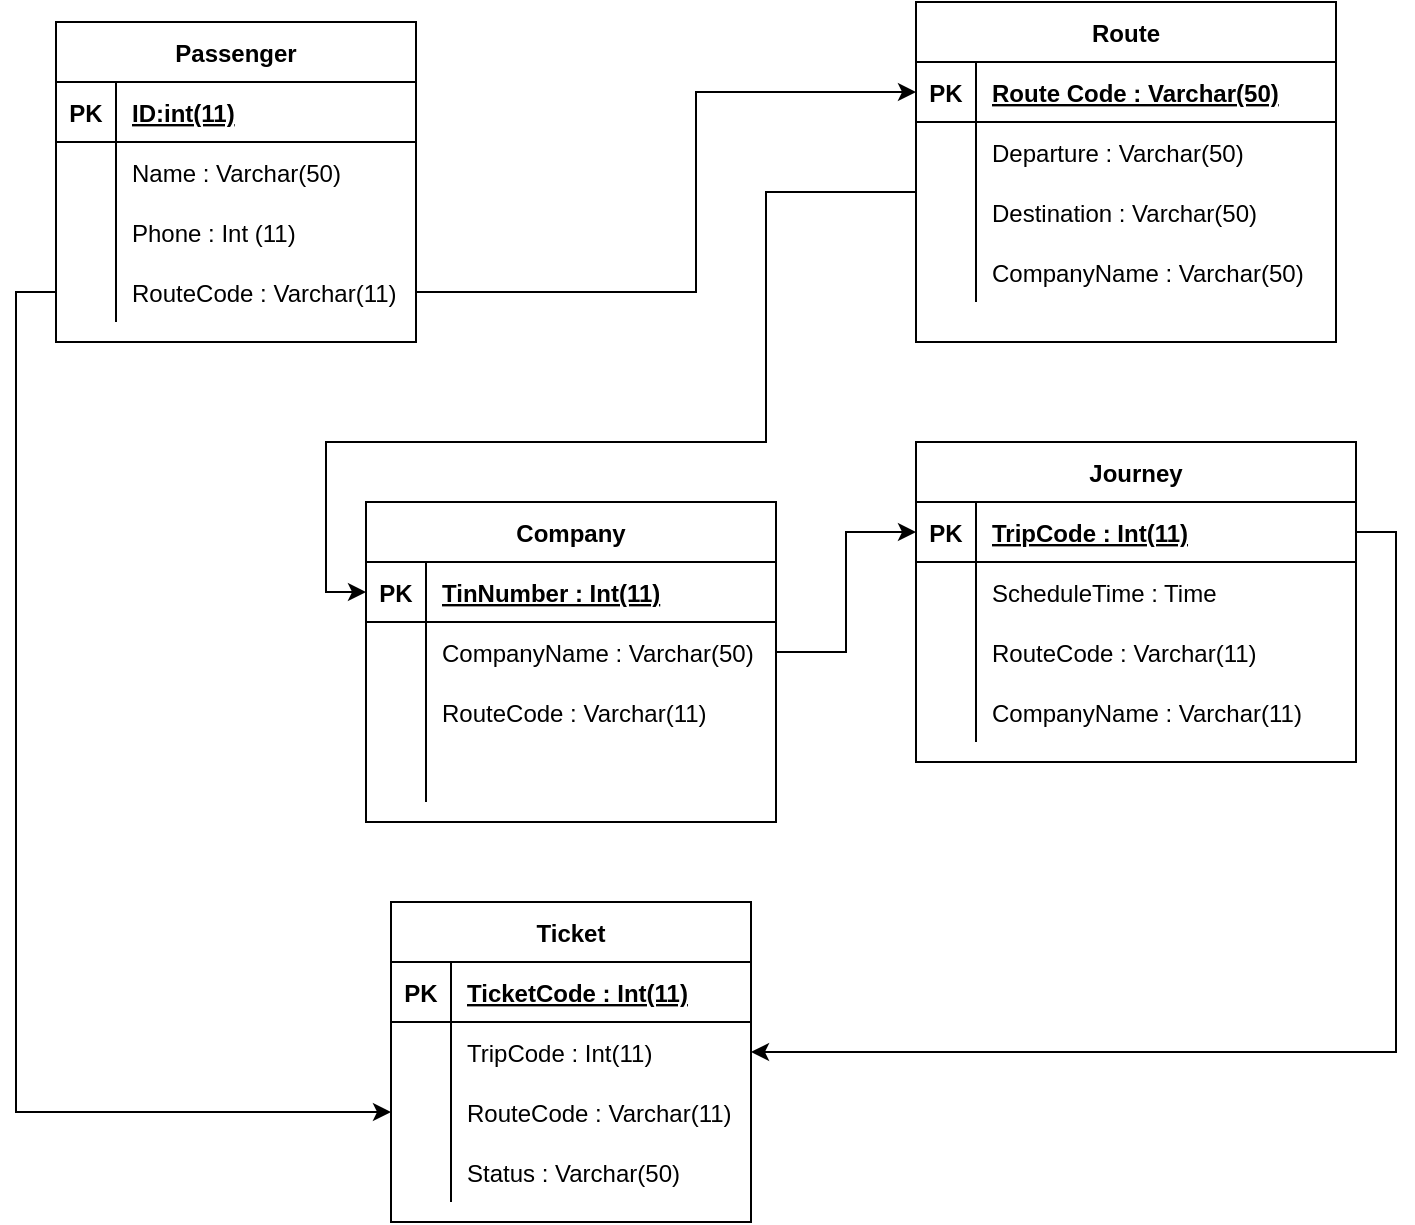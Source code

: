 <mxfile version="14.6.13" type="github">
  <diagram id="k3ZTsZZ2fHjCqm_ODI6S" name="Page-1">
    <mxGraphModel dx="1360" dy="598" grid="1" gridSize="10" guides="1" tooltips="1" connect="1" arrows="1" fold="1" page="1" pageScale="1" pageWidth="2339" pageHeight="3300" math="0" shadow="0">
      <root>
        <mxCell id="0" />
        <mxCell id="1" parent="0" />
        <mxCell id="_PAfrLWKHHTyLRyNxyh0-1" value="Passenger" style="shape=table;startSize=30;container=1;collapsible=1;childLayout=tableLayout;fixedRows=1;rowLines=0;fontStyle=1;align=center;resizeLast=1;" parent="1" vertex="1">
          <mxGeometry x="265" y="130" width="180" height="160" as="geometry" />
        </mxCell>
        <mxCell id="_PAfrLWKHHTyLRyNxyh0-2" value="" style="shape=partialRectangle;collapsible=0;dropTarget=0;pointerEvents=0;fillColor=none;top=0;left=0;bottom=1;right=0;points=[[0,0.5],[1,0.5]];portConstraint=eastwest;" parent="_PAfrLWKHHTyLRyNxyh0-1" vertex="1">
          <mxGeometry y="30" width="180" height="30" as="geometry" />
        </mxCell>
        <mxCell id="_PAfrLWKHHTyLRyNxyh0-3" value="PK" style="shape=partialRectangle;connectable=0;fillColor=none;top=0;left=0;bottom=0;right=0;fontStyle=1;overflow=hidden;" parent="_PAfrLWKHHTyLRyNxyh0-2" vertex="1">
          <mxGeometry width="30" height="30" as="geometry" />
        </mxCell>
        <mxCell id="_PAfrLWKHHTyLRyNxyh0-4" value="ID:int(11)" style="shape=partialRectangle;connectable=0;fillColor=none;top=0;left=0;bottom=0;right=0;align=left;spacingLeft=6;fontStyle=5;overflow=hidden;" parent="_PAfrLWKHHTyLRyNxyh0-2" vertex="1">
          <mxGeometry x="30" width="150" height="30" as="geometry" />
        </mxCell>
        <mxCell id="_PAfrLWKHHTyLRyNxyh0-5" value="" style="shape=partialRectangle;collapsible=0;dropTarget=0;pointerEvents=0;fillColor=none;top=0;left=0;bottom=0;right=0;points=[[0,0.5],[1,0.5]];portConstraint=eastwest;" parent="_PAfrLWKHHTyLRyNxyh0-1" vertex="1">
          <mxGeometry y="60" width="180" height="30" as="geometry" />
        </mxCell>
        <mxCell id="_PAfrLWKHHTyLRyNxyh0-6" value="" style="shape=partialRectangle;connectable=0;fillColor=none;top=0;left=0;bottom=0;right=0;editable=1;overflow=hidden;" parent="_PAfrLWKHHTyLRyNxyh0-5" vertex="1">
          <mxGeometry width="30" height="30" as="geometry" />
        </mxCell>
        <mxCell id="_PAfrLWKHHTyLRyNxyh0-7" value="Name : Varchar(50)" style="shape=partialRectangle;connectable=0;fillColor=none;top=0;left=0;bottom=0;right=0;align=left;spacingLeft=6;overflow=hidden;" parent="_PAfrLWKHHTyLRyNxyh0-5" vertex="1">
          <mxGeometry x="30" width="150" height="30" as="geometry" />
        </mxCell>
        <mxCell id="_PAfrLWKHHTyLRyNxyh0-8" value="" style="shape=partialRectangle;collapsible=0;dropTarget=0;pointerEvents=0;fillColor=none;top=0;left=0;bottom=0;right=0;points=[[0,0.5],[1,0.5]];portConstraint=eastwest;" parent="_PAfrLWKHHTyLRyNxyh0-1" vertex="1">
          <mxGeometry y="90" width="180" height="30" as="geometry" />
        </mxCell>
        <mxCell id="_PAfrLWKHHTyLRyNxyh0-9" value="" style="shape=partialRectangle;connectable=0;fillColor=none;top=0;left=0;bottom=0;right=0;editable=1;overflow=hidden;" parent="_PAfrLWKHHTyLRyNxyh0-8" vertex="1">
          <mxGeometry width="30" height="30" as="geometry" />
        </mxCell>
        <mxCell id="_PAfrLWKHHTyLRyNxyh0-10" value="Phone : Int (11)" style="shape=partialRectangle;connectable=0;fillColor=none;top=0;left=0;bottom=0;right=0;align=left;spacingLeft=6;overflow=hidden;" parent="_PAfrLWKHHTyLRyNxyh0-8" vertex="1">
          <mxGeometry x="30" width="150" height="30" as="geometry" />
        </mxCell>
        <mxCell id="_PAfrLWKHHTyLRyNxyh0-11" value="" style="shape=partialRectangle;collapsible=0;dropTarget=0;pointerEvents=0;fillColor=none;top=0;left=0;bottom=0;right=0;points=[[0,0.5],[1,0.5]];portConstraint=eastwest;" parent="_PAfrLWKHHTyLRyNxyh0-1" vertex="1">
          <mxGeometry y="120" width="180" height="30" as="geometry" />
        </mxCell>
        <mxCell id="_PAfrLWKHHTyLRyNxyh0-12" value="" style="shape=partialRectangle;connectable=0;fillColor=none;top=0;left=0;bottom=0;right=0;editable=1;overflow=hidden;" parent="_PAfrLWKHHTyLRyNxyh0-11" vertex="1">
          <mxGeometry width="30" height="30" as="geometry" />
        </mxCell>
        <mxCell id="_PAfrLWKHHTyLRyNxyh0-13" value="RouteCode : Varchar(11)" style="shape=partialRectangle;connectable=0;fillColor=none;top=0;left=0;bottom=0;right=0;align=left;spacingLeft=6;overflow=hidden;" parent="_PAfrLWKHHTyLRyNxyh0-11" vertex="1">
          <mxGeometry x="30" width="150" height="30" as="geometry" />
        </mxCell>
        <mxCell id="_PAfrLWKHHTyLRyNxyh0-14" value="Route" style="shape=table;startSize=30;container=1;collapsible=1;childLayout=tableLayout;fixedRows=1;rowLines=0;fontStyle=1;align=center;resizeLast=1;" parent="1" vertex="1">
          <mxGeometry x="695" y="120" width="210" height="170" as="geometry" />
        </mxCell>
        <mxCell id="_PAfrLWKHHTyLRyNxyh0-15" value="" style="shape=partialRectangle;collapsible=0;dropTarget=0;pointerEvents=0;fillColor=none;top=0;left=0;bottom=1;right=0;points=[[0,0.5],[1,0.5]];portConstraint=eastwest;" parent="_PAfrLWKHHTyLRyNxyh0-14" vertex="1">
          <mxGeometry y="30" width="210" height="30" as="geometry" />
        </mxCell>
        <mxCell id="_PAfrLWKHHTyLRyNxyh0-16" value="PK" style="shape=partialRectangle;connectable=0;fillColor=none;top=0;left=0;bottom=0;right=0;fontStyle=1;overflow=hidden;" parent="_PAfrLWKHHTyLRyNxyh0-15" vertex="1">
          <mxGeometry width="30" height="30" as="geometry" />
        </mxCell>
        <mxCell id="_PAfrLWKHHTyLRyNxyh0-17" value="Route Code : Varchar(50)" style="shape=partialRectangle;connectable=0;fillColor=none;top=0;left=0;bottom=0;right=0;align=left;spacingLeft=6;fontStyle=5;overflow=hidden;" parent="_PAfrLWKHHTyLRyNxyh0-15" vertex="1">
          <mxGeometry x="30" width="180" height="30" as="geometry" />
        </mxCell>
        <mxCell id="_PAfrLWKHHTyLRyNxyh0-18" value="" style="shape=partialRectangle;collapsible=0;dropTarget=0;pointerEvents=0;fillColor=none;top=0;left=0;bottom=0;right=0;points=[[0,0.5],[1,0.5]];portConstraint=eastwest;" parent="_PAfrLWKHHTyLRyNxyh0-14" vertex="1">
          <mxGeometry y="60" width="210" height="30" as="geometry" />
        </mxCell>
        <mxCell id="_PAfrLWKHHTyLRyNxyh0-19" value="" style="shape=partialRectangle;connectable=0;fillColor=none;top=0;left=0;bottom=0;right=0;editable=1;overflow=hidden;" parent="_PAfrLWKHHTyLRyNxyh0-18" vertex="1">
          <mxGeometry width="30" height="30" as="geometry" />
        </mxCell>
        <mxCell id="_PAfrLWKHHTyLRyNxyh0-20" value="Departure : Varchar(50)" style="shape=partialRectangle;connectable=0;fillColor=none;top=0;left=0;bottom=0;right=0;align=left;spacingLeft=6;overflow=hidden;" parent="_PAfrLWKHHTyLRyNxyh0-18" vertex="1">
          <mxGeometry x="30" width="180" height="30" as="geometry" />
        </mxCell>
        <mxCell id="_PAfrLWKHHTyLRyNxyh0-21" value="" style="shape=partialRectangle;collapsible=0;dropTarget=0;pointerEvents=0;fillColor=none;top=0;left=0;bottom=0;right=0;points=[[0,0.5],[1,0.5]];portConstraint=eastwest;" parent="_PAfrLWKHHTyLRyNxyh0-14" vertex="1">
          <mxGeometry y="90" width="210" height="30" as="geometry" />
        </mxCell>
        <mxCell id="_PAfrLWKHHTyLRyNxyh0-22" value="" style="shape=partialRectangle;connectable=0;fillColor=none;top=0;left=0;bottom=0;right=0;editable=1;overflow=hidden;" parent="_PAfrLWKHHTyLRyNxyh0-21" vertex="1">
          <mxGeometry width="30" height="30" as="geometry" />
        </mxCell>
        <mxCell id="_PAfrLWKHHTyLRyNxyh0-23" value="Destination : Varchar(50)" style="shape=partialRectangle;connectable=0;fillColor=none;top=0;left=0;bottom=0;right=0;align=left;spacingLeft=6;overflow=hidden;" parent="_PAfrLWKHHTyLRyNxyh0-21" vertex="1">
          <mxGeometry x="30" width="180" height="30" as="geometry" />
        </mxCell>
        <mxCell id="_PAfrLWKHHTyLRyNxyh0-24" value="" style="shape=partialRectangle;collapsible=0;dropTarget=0;pointerEvents=0;fillColor=none;top=0;left=0;bottom=0;right=0;points=[[0,0.5],[1,0.5]];portConstraint=eastwest;" parent="_PAfrLWKHHTyLRyNxyh0-14" vertex="1">
          <mxGeometry y="120" width="210" height="30" as="geometry" />
        </mxCell>
        <mxCell id="_PAfrLWKHHTyLRyNxyh0-25" value="" style="shape=partialRectangle;connectable=0;fillColor=none;top=0;left=0;bottom=0;right=0;editable=1;overflow=hidden;" parent="_PAfrLWKHHTyLRyNxyh0-24" vertex="1">
          <mxGeometry width="30" height="30" as="geometry" />
        </mxCell>
        <mxCell id="_PAfrLWKHHTyLRyNxyh0-26" value="CompanyName : Varchar(50)" style="shape=partialRectangle;connectable=0;fillColor=none;top=0;left=0;bottom=0;right=0;align=left;spacingLeft=6;overflow=hidden;" parent="_PAfrLWKHHTyLRyNxyh0-24" vertex="1">
          <mxGeometry x="30" width="180" height="30" as="geometry" />
        </mxCell>
        <mxCell id="_PAfrLWKHHTyLRyNxyh0-30" value="Company" style="shape=table;startSize=30;container=1;collapsible=1;childLayout=tableLayout;fixedRows=1;rowLines=0;fontStyle=1;align=center;resizeLast=1;" parent="1" vertex="1">
          <mxGeometry x="420" y="370" width="205" height="160" as="geometry" />
        </mxCell>
        <mxCell id="_PAfrLWKHHTyLRyNxyh0-31" value="" style="shape=partialRectangle;collapsible=0;dropTarget=0;pointerEvents=0;fillColor=none;top=0;left=0;bottom=1;right=0;points=[[0,0.5],[1,0.5]];portConstraint=eastwest;" parent="_PAfrLWKHHTyLRyNxyh0-30" vertex="1">
          <mxGeometry y="30" width="205" height="30" as="geometry" />
        </mxCell>
        <mxCell id="_PAfrLWKHHTyLRyNxyh0-32" value="PK" style="shape=partialRectangle;connectable=0;fillColor=none;top=0;left=0;bottom=0;right=0;fontStyle=1;overflow=hidden;" parent="_PAfrLWKHHTyLRyNxyh0-31" vertex="1">
          <mxGeometry width="30" height="30" as="geometry" />
        </mxCell>
        <mxCell id="_PAfrLWKHHTyLRyNxyh0-33" value="TinNumber : Int(11)" style="shape=partialRectangle;connectable=0;fillColor=none;top=0;left=0;bottom=0;right=0;align=left;spacingLeft=6;fontStyle=5;overflow=hidden;" parent="_PAfrLWKHHTyLRyNxyh0-31" vertex="1">
          <mxGeometry x="30" width="175" height="30" as="geometry" />
        </mxCell>
        <mxCell id="_PAfrLWKHHTyLRyNxyh0-34" value="" style="shape=partialRectangle;collapsible=0;dropTarget=0;pointerEvents=0;fillColor=none;top=0;left=0;bottom=0;right=0;points=[[0,0.5],[1,0.5]];portConstraint=eastwest;" parent="_PAfrLWKHHTyLRyNxyh0-30" vertex="1">
          <mxGeometry y="60" width="205" height="30" as="geometry" />
        </mxCell>
        <mxCell id="_PAfrLWKHHTyLRyNxyh0-35" value="" style="shape=partialRectangle;connectable=0;fillColor=none;top=0;left=0;bottom=0;right=0;editable=1;overflow=hidden;" parent="_PAfrLWKHHTyLRyNxyh0-34" vertex="1">
          <mxGeometry width="30" height="30" as="geometry" />
        </mxCell>
        <mxCell id="_PAfrLWKHHTyLRyNxyh0-36" value="CompanyName : Varchar(50)" style="shape=partialRectangle;connectable=0;fillColor=none;top=0;left=0;bottom=0;right=0;align=left;spacingLeft=6;overflow=hidden;" parent="_PAfrLWKHHTyLRyNxyh0-34" vertex="1">
          <mxGeometry x="30" width="175" height="30" as="geometry" />
        </mxCell>
        <mxCell id="_PAfrLWKHHTyLRyNxyh0-37" value="" style="shape=partialRectangle;collapsible=0;dropTarget=0;pointerEvents=0;fillColor=none;top=0;left=0;bottom=0;right=0;points=[[0,0.5],[1,0.5]];portConstraint=eastwest;" parent="_PAfrLWKHHTyLRyNxyh0-30" vertex="1">
          <mxGeometry y="90" width="205" height="30" as="geometry" />
        </mxCell>
        <mxCell id="_PAfrLWKHHTyLRyNxyh0-38" value="" style="shape=partialRectangle;connectable=0;fillColor=none;top=0;left=0;bottom=0;right=0;editable=1;overflow=hidden;" parent="_PAfrLWKHHTyLRyNxyh0-37" vertex="1">
          <mxGeometry width="30" height="30" as="geometry" />
        </mxCell>
        <mxCell id="_PAfrLWKHHTyLRyNxyh0-39" value="RouteCode : Varchar(11)" style="shape=partialRectangle;connectable=0;fillColor=none;top=0;left=0;bottom=0;right=0;align=left;spacingLeft=6;overflow=hidden;" parent="_PAfrLWKHHTyLRyNxyh0-37" vertex="1">
          <mxGeometry x="30" width="175" height="30" as="geometry" />
        </mxCell>
        <mxCell id="_PAfrLWKHHTyLRyNxyh0-40" value="" style="shape=partialRectangle;collapsible=0;dropTarget=0;pointerEvents=0;fillColor=none;top=0;left=0;bottom=0;right=0;points=[[0,0.5],[1,0.5]];portConstraint=eastwest;" parent="_PAfrLWKHHTyLRyNxyh0-30" vertex="1">
          <mxGeometry y="120" width="205" height="30" as="geometry" />
        </mxCell>
        <mxCell id="_PAfrLWKHHTyLRyNxyh0-41" value="" style="shape=partialRectangle;connectable=0;fillColor=none;top=0;left=0;bottom=0;right=0;editable=1;overflow=hidden;" parent="_PAfrLWKHHTyLRyNxyh0-40" vertex="1">
          <mxGeometry width="30" height="30" as="geometry" />
        </mxCell>
        <mxCell id="_PAfrLWKHHTyLRyNxyh0-42" value="" style="shape=partialRectangle;connectable=0;fillColor=none;top=0;left=0;bottom=0;right=0;align=left;spacingLeft=6;overflow=hidden;" parent="_PAfrLWKHHTyLRyNxyh0-40" vertex="1">
          <mxGeometry x="30" width="175" height="30" as="geometry" />
        </mxCell>
        <mxCell id="_PAfrLWKHHTyLRyNxyh0-43" value="Journey" style="shape=table;startSize=30;container=1;collapsible=1;childLayout=tableLayout;fixedRows=1;rowLines=0;fontStyle=1;align=center;resizeLast=1;" parent="1" vertex="1">
          <mxGeometry x="695" y="340" width="220" height="160" as="geometry" />
        </mxCell>
        <mxCell id="_PAfrLWKHHTyLRyNxyh0-44" value="" style="shape=partialRectangle;collapsible=0;dropTarget=0;pointerEvents=0;fillColor=none;top=0;left=0;bottom=1;right=0;points=[[0,0.5],[1,0.5]];portConstraint=eastwest;" parent="_PAfrLWKHHTyLRyNxyh0-43" vertex="1">
          <mxGeometry y="30" width="220" height="30" as="geometry" />
        </mxCell>
        <mxCell id="_PAfrLWKHHTyLRyNxyh0-45" value="PK" style="shape=partialRectangle;connectable=0;fillColor=none;top=0;left=0;bottom=0;right=0;fontStyle=1;overflow=hidden;" parent="_PAfrLWKHHTyLRyNxyh0-44" vertex="1">
          <mxGeometry width="30" height="30" as="geometry" />
        </mxCell>
        <mxCell id="_PAfrLWKHHTyLRyNxyh0-46" value="TripCode : Int(11)" style="shape=partialRectangle;connectable=0;fillColor=none;top=0;left=0;bottom=0;right=0;align=left;spacingLeft=6;fontStyle=5;overflow=hidden;" parent="_PAfrLWKHHTyLRyNxyh0-44" vertex="1">
          <mxGeometry x="30" width="190" height="30" as="geometry" />
        </mxCell>
        <mxCell id="_PAfrLWKHHTyLRyNxyh0-47" value="" style="shape=partialRectangle;collapsible=0;dropTarget=0;pointerEvents=0;fillColor=none;top=0;left=0;bottom=0;right=0;points=[[0,0.5],[1,0.5]];portConstraint=eastwest;" parent="_PAfrLWKHHTyLRyNxyh0-43" vertex="1">
          <mxGeometry y="60" width="220" height="30" as="geometry" />
        </mxCell>
        <mxCell id="_PAfrLWKHHTyLRyNxyh0-48" value="" style="shape=partialRectangle;connectable=0;fillColor=none;top=0;left=0;bottom=0;right=0;editable=1;overflow=hidden;" parent="_PAfrLWKHHTyLRyNxyh0-47" vertex="1">
          <mxGeometry width="30" height="30" as="geometry" />
        </mxCell>
        <mxCell id="_PAfrLWKHHTyLRyNxyh0-49" value="ScheduleTime : Time" style="shape=partialRectangle;connectable=0;fillColor=none;top=0;left=0;bottom=0;right=0;align=left;spacingLeft=6;overflow=hidden;" parent="_PAfrLWKHHTyLRyNxyh0-47" vertex="1">
          <mxGeometry x="30" width="190" height="30" as="geometry" />
        </mxCell>
        <mxCell id="_PAfrLWKHHTyLRyNxyh0-50" value="" style="shape=partialRectangle;collapsible=0;dropTarget=0;pointerEvents=0;fillColor=none;top=0;left=0;bottom=0;right=0;points=[[0,0.5],[1,0.5]];portConstraint=eastwest;" parent="_PAfrLWKHHTyLRyNxyh0-43" vertex="1">
          <mxGeometry y="90" width="220" height="30" as="geometry" />
        </mxCell>
        <mxCell id="_PAfrLWKHHTyLRyNxyh0-51" value="" style="shape=partialRectangle;connectable=0;fillColor=none;top=0;left=0;bottom=0;right=0;editable=1;overflow=hidden;" parent="_PAfrLWKHHTyLRyNxyh0-50" vertex="1">
          <mxGeometry width="30" height="30" as="geometry" />
        </mxCell>
        <mxCell id="_PAfrLWKHHTyLRyNxyh0-52" value="RouteCode : Varchar(11)" style="shape=partialRectangle;connectable=0;fillColor=none;top=0;left=0;bottom=0;right=0;align=left;spacingLeft=6;overflow=hidden;" parent="_PAfrLWKHHTyLRyNxyh0-50" vertex="1">
          <mxGeometry x="30" width="190" height="30" as="geometry" />
        </mxCell>
        <mxCell id="_PAfrLWKHHTyLRyNxyh0-53" value="" style="shape=partialRectangle;collapsible=0;dropTarget=0;pointerEvents=0;fillColor=none;top=0;left=0;bottom=0;right=0;points=[[0,0.5],[1,0.5]];portConstraint=eastwest;" parent="_PAfrLWKHHTyLRyNxyh0-43" vertex="1">
          <mxGeometry y="120" width="220" height="30" as="geometry" />
        </mxCell>
        <mxCell id="_PAfrLWKHHTyLRyNxyh0-54" value="" style="shape=partialRectangle;connectable=0;fillColor=none;top=0;left=0;bottom=0;right=0;editable=1;overflow=hidden;" parent="_PAfrLWKHHTyLRyNxyh0-53" vertex="1">
          <mxGeometry width="30" height="30" as="geometry" />
        </mxCell>
        <mxCell id="_PAfrLWKHHTyLRyNxyh0-55" value="CompanyName : Varchar(11)" style="shape=partialRectangle;connectable=0;fillColor=none;top=0;left=0;bottom=0;right=0;align=left;spacingLeft=6;overflow=hidden;" parent="_PAfrLWKHHTyLRyNxyh0-53" vertex="1">
          <mxGeometry x="30" width="190" height="30" as="geometry" />
        </mxCell>
        <mxCell id="_PAfrLWKHHTyLRyNxyh0-56" style="edgeStyle=orthogonalEdgeStyle;rounded=0;orthogonalLoop=1;jettySize=auto;html=1;exitX=1;exitY=0.5;exitDx=0;exitDy=0;entryX=0;entryY=0.5;entryDx=0;entryDy=0;" parent="1" source="_PAfrLWKHHTyLRyNxyh0-11" target="_PAfrLWKHHTyLRyNxyh0-15" edge="1">
          <mxGeometry relative="1" as="geometry">
            <Array as="points">
              <mxPoint x="585" y="265" />
              <mxPoint x="585" y="165" />
            </Array>
          </mxGeometry>
        </mxCell>
        <mxCell id="_PAfrLWKHHTyLRyNxyh0-57" style="edgeStyle=orthogonalEdgeStyle;rounded=0;orthogonalLoop=1;jettySize=auto;html=1;exitX=0;exitY=0.5;exitDx=0;exitDy=0;entryX=0;entryY=0.5;entryDx=0;entryDy=0;" parent="1" source="_PAfrLWKHHTyLRyNxyh0-24" target="_PAfrLWKHHTyLRyNxyh0-31" edge="1">
          <mxGeometry relative="1" as="geometry">
            <Array as="points">
              <mxPoint x="695" y="215" />
              <mxPoint x="620" y="215" />
              <mxPoint x="620" y="340" />
              <mxPoint x="400" y="340" />
              <mxPoint x="400" y="415" />
            </Array>
          </mxGeometry>
        </mxCell>
        <mxCell id="_PAfrLWKHHTyLRyNxyh0-58" style="edgeStyle=orthogonalEdgeStyle;rounded=0;orthogonalLoop=1;jettySize=auto;html=1;exitX=1;exitY=0.5;exitDx=0;exitDy=0;entryX=0;entryY=0.5;entryDx=0;entryDy=0;" parent="1" source="_PAfrLWKHHTyLRyNxyh0-34" target="_PAfrLWKHHTyLRyNxyh0-44" edge="1">
          <mxGeometry relative="1" as="geometry" />
        </mxCell>
        <mxCell id="JBSYBSq5ov4Ee-U6gWMv-1" value="Ticket" style="shape=table;startSize=30;container=1;collapsible=1;childLayout=tableLayout;fixedRows=1;rowLines=0;fontStyle=1;align=center;resizeLast=1;" vertex="1" parent="1">
          <mxGeometry x="432.5" y="570" width="180" height="160" as="geometry" />
        </mxCell>
        <mxCell id="JBSYBSq5ov4Ee-U6gWMv-2" value="" style="shape=partialRectangle;collapsible=0;dropTarget=0;pointerEvents=0;fillColor=none;top=0;left=0;bottom=1;right=0;points=[[0,0.5],[1,0.5]];portConstraint=eastwest;" vertex="1" parent="JBSYBSq5ov4Ee-U6gWMv-1">
          <mxGeometry y="30" width="180" height="30" as="geometry" />
        </mxCell>
        <mxCell id="JBSYBSq5ov4Ee-U6gWMv-3" value="PK" style="shape=partialRectangle;connectable=0;fillColor=none;top=0;left=0;bottom=0;right=0;fontStyle=1;overflow=hidden;" vertex="1" parent="JBSYBSq5ov4Ee-U6gWMv-2">
          <mxGeometry width="30" height="30" as="geometry" />
        </mxCell>
        <mxCell id="JBSYBSq5ov4Ee-U6gWMv-4" value="TicketCode : Int(11)" style="shape=partialRectangle;connectable=0;fillColor=none;top=0;left=0;bottom=0;right=0;align=left;spacingLeft=6;fontStyle=5;overflow=hidden;" vertex="1" parent="JBSYBSq5ov4Ee-U6gWMv-2">
          <mxGeometry x="30" width="150" height="30" as="geometry" />
        </mxCell>
        <mxCell id="JBSYBSq5ov4Ee-U6gWMv-5" value="" style="shape=partialRectangle;collapsible=0;dropTarget=0;pointerEvents=0;fillColor=none;top=0;left=0;bottom=0;right=0;points=[[0,0.5],[1,0.5]];portConstraint=eastwest;" vertex="1" parent="JBSYBSq5ov4Ee-U6gWMv-1">
          <mxGeometry y="60" width="180" height="30" as="geometry" />
        </mxCell>
        <mxCell id="JBSYBSq5ov4Ee-U6gWMv-6" value="" style="shape=partialRectangle;connectable=0;fillColor=none;top=0;left=0;bottom=0;right=0;editable=1;overflow=hidden;" vertex="1" parent="JBSYBSq5ov4Ee-U6gWMv-5">
          <mxGeometry width="30" height="30" as="geometry" />
        </mxCell>
        <mxCell id="JBSYBSq5ov4Ee-U6gWMv-7" value="TripCode : Int(11)" style="shape=partialRectangle;connectable=0;fillColor=none;top=0;left=0;bottom=0;right=0;align=left;spacingLeft=6;overflow=hidden;" vertex="1" parent="JBSYBSq5ov4Ee-U6gWMv-5">
          <mxGeometry x="30" width="150" height="30" as="geometry" />
        </mxCell>
        <mxCell id="JBSYBSq5ov4Ee-U6gWMv-8" value="" style="shape=partialRectangle;collapsible=0;dropTarget=0;pointerEvents=0;fillColor=none;top=0;left=0;bottom=0;right=0;points=[[0,0.5],[1,0.5]];portConstraint=eastwest;" vertex="1" parent="JBSYBSq5ov4Ee-U6gWMv-1">
          <mxGeometry y="90" width="180" height="30" as="geometry" />
        </mxCell>
        <mxCell id="JBSYBSq5ov4Ee-U6gWMv-9" value="" style="shape=partialRectangle;connectable=0;fillColor=none;top=0;left=0;bottom=0;right=0;editable=1;overflow=hidden;" vertex="1" parent="JBSYBSq5ov4Ee-U6gWMv-8">
          <mxGeometry width="30" height="30" as="geometry" />
        </mxCell>
        <mxCell id="JBSYBSq5ov4Ee-U6gWMv-10" value="RouteCode : Varchar(11)" style="shape=partialRectangle;connectable=0;fillColor=none;top=0;left=0;bottom=0;right=0;align=left;spacingLeft=6;overflow=hidden;" vertex="1" parent="JBSYBSq5ov4Ee-U6gWMv-8">
          <mxGeometry x="30" width="150" height="30" as="geometry" />
        </mxCell>
        <mxCell id="JBSYBSq5ov4Ee-U6gWMv-11" value="" style="shape=partialRectangle;collapsible=0;dropTarget=0;pointerEvents=0;fillColor=none;top=0;left=0;bottom=0;right=0;points=[[0,0.5],[1,0.5]];portConstraint=eastwest;" vertex="1" parent="JBSYBSq5ov4Ee-U6gWMv-1">
          <mxGeometry y="120" width="180" height="30" as="geometry" />
        </mxCell>
        <mxCell id="JBSYBSq5ov4Ee-U6gWMv-12" value="" style="shape=partialRectangle;connectable=0;fillColor=none;top=0;left=0;bottom=0;right=0;editable=1;overflow=hidden;" vertex="1" parent="JBSYBSq5ov4Ee-U6gWMv-11">
          <mxGeometry width="30" height="30" as="geometry" />
        </mxCell>
        <mxCell id="JBSYBSq5ov4Ee-U6gWMv-13" value="Status : Varchar(50)" style="shape=partialRectangle;connectable=0;fillColor=none;top=0;left=0;bottom=0;right=0;align=left;spacingLeft=6;overflow=hidden;" vertex="1" parent="JBSYBSq5ov4Ee-U6gWMv-11">
          <mxGeometry x="30" width="150" height="30" as="geometry" />
        </mxCell>
        <mxCell id="JBSYBSq5ov4Ee-U6gWMv-15" style="edgeStyle=orthogonalEdgeStyle;rounded=0;orthogonalLoop=1;jettySize=auto;html=1;exitX=1;exitY=0.5;exitDx=0;exitDy=0;entryX=1;entryY=0.5;entryDx=0;entryDy=0;" edge="1" parent="1" source="_PAfrLWKHHTyLRyNxyh0-44" target="JBSYBSq5ov4Ee-U6gWMv-5">
          <mxGeometry relative="1" as="geometry" />
        </mxCell>
        <mxCell id="JBSYBSq5ov4Ee-U6gWMv-16" style="edgeStyle=orthogonalEdgeStyle;rounded=0;orthogonalLoop=1;jettySize=auto;html=1;exitX=0;exitY=0.5;exitDx=0;exitDy=0;" edge="1" parent="1" source="_PAfrLWKHHTyLRyNxyh0-11" target="JBSYBSq5ov4Ee-U6gWMv-8">
          <mxGeometry relative="1" as="geometry" />
        </mxCell>
      </root>
    </mxGraphModel>
  </diagram>
</mxfile>
